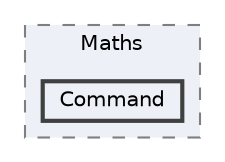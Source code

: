 digraph "Assets/_Project/Scripts/Maths/Command"
{
 // LATEX_PDF_SIZE
  bgcolor="transparent";
  edge [fontname=Helvetica,fontsize=10,labelfontname=Helvetica,labelfontsize=10];
  node [fontname=Helvetica,fontsize=10,shape=box,height=0.2,width=0.4];
  compound=true
  subgraph clusterdir_5a1f08321092cb09d288b2256e5afffb {
    graph [ bgcolor="#edf0f7", pencolor="grey50", label="Maths", fontname=Helvetica,fontsize=10 style="filled,dashed", URL="dir_5a1f08321092cb09d288b2256e5afffb.html",tooltip=""]
  dir_86a650f4b38eed6f88bfdc4cd22509f6 [label="Command", fillcolor="#edf0f7", color="grey25", style="filled,bold", URL="dir_86a650f4b38eed6f88bfdc4cd22509f6.html",tooltip=""];
  }
}
